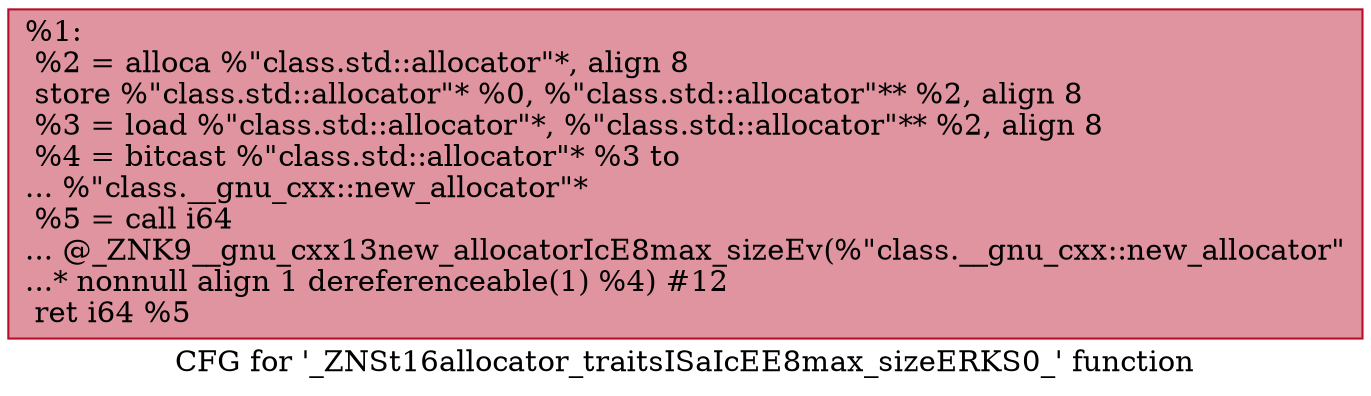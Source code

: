 digraph "CFG for '_ZNSt16allocator_traitsISaIcEE8max_sizeERKS0_' function" {
	label="CFG for '_ZNSt16allocator_traitsISaIcEE8max_sizeERKS0_' function";

	Node0x560255cd51e0 [shape=record,color="#b70d28ff", style=filled, fillcolor="#b70d2870",label="{%1:\l  %2 = alloca %\"class.std::allocator\"*, align 8\l  store %\"class.std::allocator\"* %0, %\"class.std::allocator\"** %2, align 8\l  %3 = load %\"class.std::allocator\"*, %\"class.std::allocator\"** %2, align 8\l  %4 = bitcast %\"class.std::allocator\"* %3 to\l... %\"class.__gnu_cxx::new_allocator\"*\l  %5 = call i64\l... @_ZNK9__gnu_cxx13new_allocatorIcE8max_sizeEv(%\"class.__gnu_cxx::new_allocator\"\l...* nonnull align 1 dereferenceable(1) %4) #12\l  ret i64 %5\l}"];
}
